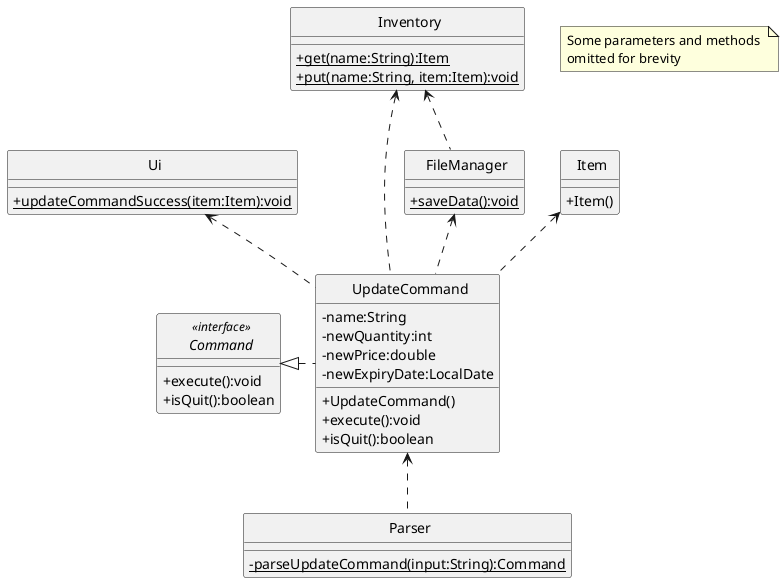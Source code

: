 @startuml
'https://plantuml.com/class-diagram
skinparam classAttributeIconSize 0
skinparam CircledCharacterFontSize 0
skinparam CircledCharacterRadius 0

interface Command
class Ui
class Inventory
class Item
class UpdateCommand
class Parser
class FileManager

UpdateCommand <.. Parser
Command <|. UpdateCommand
Ui <.. UpdateCommand
Inventory <.. UpdateCommand
Item <.. UpdateCommand
FileManager <.. UpdateCommand
Inventory <.. FileManager

interface Command <<interface>> {
    +execute():void
    +isQuit():boolean
}

class UpdateCommand {
    -name:String
    -newQuantity:int
    -newPrice:double
    -newExpiryDate:LocalDate
    +UpdateCommand()
    +execute():void
    +isQuit():boolean
}

class Item {
    +Item()
}

class Ui {
    {static}+updateCommandSuccess(item:Item):void
}

class Parser {
    {static}-parseUpdateCommand(input:String):Command
}

class Inventory {
    {static}+get(name:String):Item
    {static}+put(name:String, item:Item):void
}

class FileManager {
    {static}+saveData():void
}

note "Some parameters and methods \nomitted for brevity" as n1

@enduml

@startuml
hide footbox
participant "SuperTracker" as SuperTracker <<class>> #f5e3a9
participant ":UpdateCommand" as UpdateCommand #cbf7f4
participant "FileManager" as FileManager <<class>> #bcf7cf
participant "Inventory" as Inventory <<class>> #d5eac2
participant "Ui" as Ui <<class>> #e5c2ea
participant "oldItem:Item" as Item #fbffb2

SuperTracker -> UpdateCommand : execute()
activate UpdateCommand #cbf7f4

UpdateCommand -> Inventory : get(name:String)
activate Inventory #d5eac2
Inventory --> UpdateCommand : oldItem:Item
deactivate Inventory

opt newQuantity == -1
    UpdateCommand -> Item: getQuantity()
    activate Item #fbffb2
    Item --> UpdateCommand: oldItemQuantity
    deactivate Item
end

opt newPrice == -1
    UpdateCommand -> Item: getPrice()
    activate Item #fbffb2
    Item --> UpdateCommand: oldItemPrice
    deactivate Item
end

opt newExpiryDate == "1-1-1"
    UpdateCommand -> Item: getExpiryDate()
    activate Item #fbffb2
    Item --> UpdateCommand: oldExpiryDate
    deactivate Item
end

UpdateCommand -> Inventory : put(name:String, item:Item)
activate Inventory #d5eac2
Inventory --> UpdateCommand
deactivate Inventory

UpdateCommand -> Ui : updateCommandSuccess(item:Item)
activate Ui #e5c2ea
Ui --> UpdateCommand
deactivate Ui

UpdateCommand -> FileManager : saveData()
activate FileManager #bcf7cf
FileManager --> UpdateCommand
deactivate FileManager

UpdateCommand --> SuperTracker
deactivate UpdateCommand
@enduml